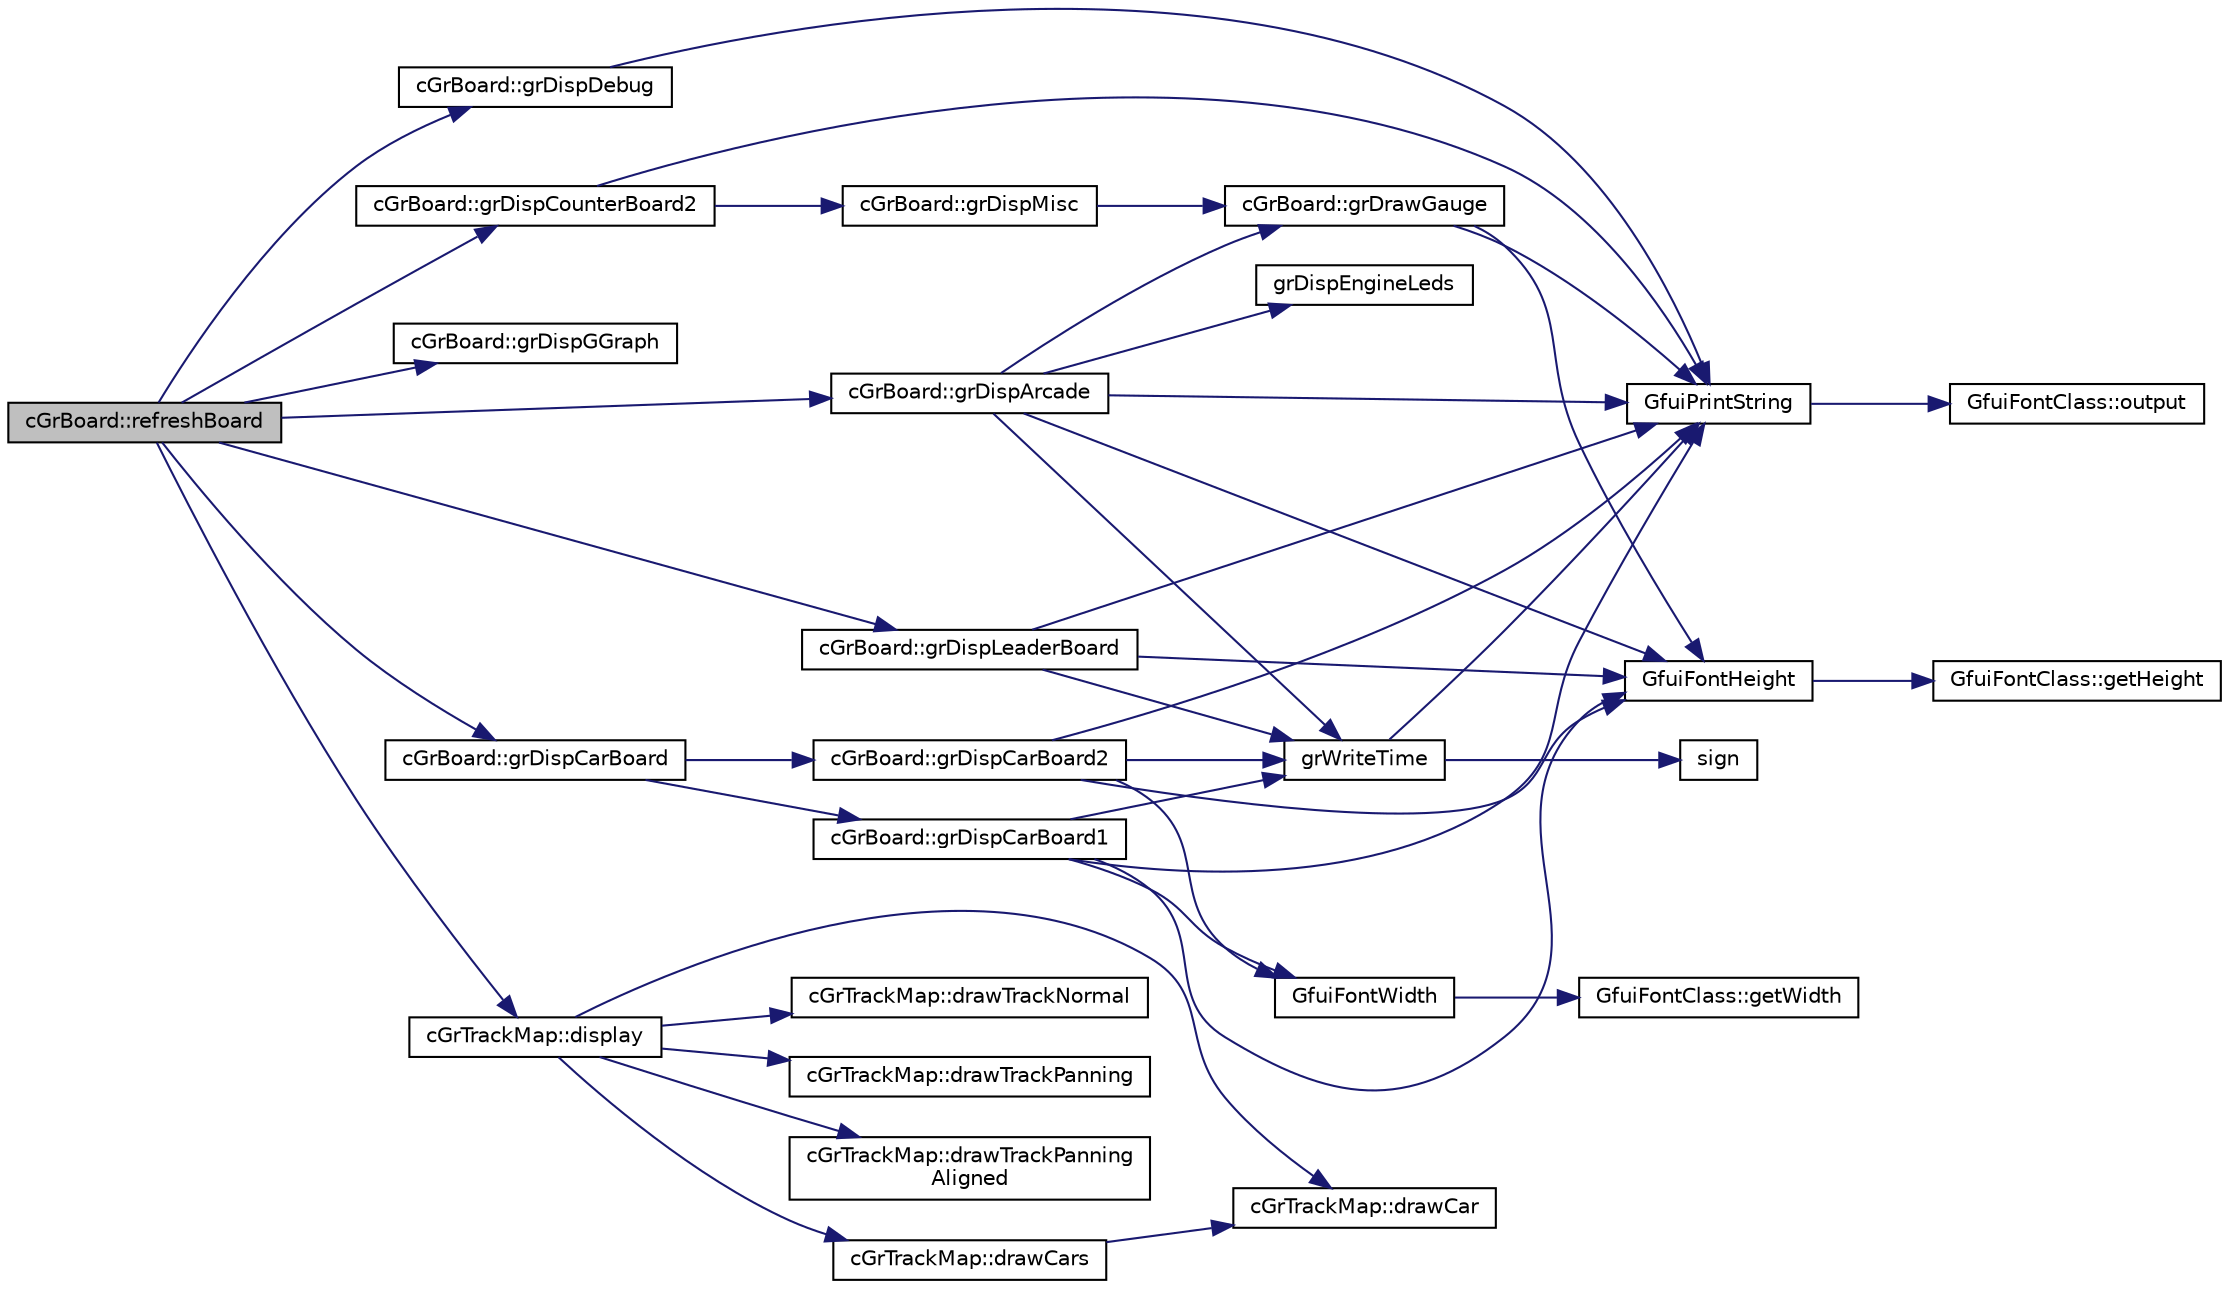 digraph "cGrBoard::refreshBoard"
{
  edge [fontname="Helvetica",fontsize="10",labelfontname="Helvetica",labelfontsize="10"];
  node [fontname="Helvetica",fontsize="10",shape=record];
  rankdir="LR";
  Node1 [label="cGrBoard::refreshBoard",height=0.2,width=0.4,color="black", fillcolor="grey75", style="filled", fontcolor="black"];
  Node1 -> Node2 [color="midnightblue",fontsize="10",style="solid",fontname="Helvetica"];
  Node2 [label="cGrBoard::grDispArcade",height=0.2,width=0.4,color="black", fillcolor="white", style="filled",URL="$classc_gr_board.html#a240146ddb66461b86b58da55c8637424"];
  Node2 -> Node3 [color="midnightblue",fontsize="10",style="solid",fontname="Helvetica"];
  Node3 [label="GfuiFontHeight",height=0.2,width=0.4,color="black", fillcolor="white", style="filled",URL="$guiobject_8cpp.html#a16c9a8131f2fa3e3ccabac1965c8666a"];
  Node3 -> Node4 [color="midnightblue",fontsize="10",style="solid",fontname="Helvetica"];
  Node4 [label="GfuiFontClass::getHeight",height=0.2,width=0.4,color="black", fillcolor="white", style="filled",URL="$class_gfui_font_class.html#af7a8622b16d9d8321fa6bcf5a23352a9"];
  Node2 -> Node5 [color="midnightblue",fontsize="10",style="solid",fontname="Helvetica"];
  Node5 [label="GfuiPrintString",height=0.2,width=0.4,color="black", fillcolor="white", style="filled",URL="$guiobject_8cpp.html#ab226e79d87e26e9dca9107ab57056d4b"];
  Node5 -> Node6 [color="midnightblue",fontsize="10",style="solid",fontname="Helvetica"];
  Node6 [label="GfuiFontClass::output",height=0.2,width=0.4,color="black", fillcolor="white", style="filled",URL="$class_gfui_font_class.html#a91ad2c90518edd347ebed44797b39b11"];
  Node2 -> Node7 [color="midnightblue",fontsize="10",style="solid",fontname="Helvetica"];
  Node7 [label="grWriteTime",height=0.2,width=0.4,color="black", fillcolor="white", style="filled",URL="$grutil_8cpp.html#a986ca3c6164c1e2cbb9f9041aba7afd0"];
  Node7 -> Node8 [color="midnightblue",fontsize="10",style="solid",fontname="Helvetica"];
  Node8 [label="sign",height=0.2,width=0.4,color="black", fillcolor="white", style="filled",URL="$_math_functions_8h.html#a96c13b7e2b0a7c169ee21ca9d5597a2d"];
  Node7 -> Node5 [color="midnightblue",fontsize="10",style="solid",fontname="Helvetica"];
  Node2 -> Node9 [color="midnightblue",fontsize="10",style="solid",fontname="Helvetica"];
  Node9 [label="cGrBoard::grDrawGauge",height=0.2,width=0.4,color="black", fillcolor="white", style="filled",URL="$classc_gr_board.html#a803c33e9dbfb6d232c2cbaae023456ce"];
  Node9 -> Node5 [color="midnightblue",fontsize="10",style="solid",fontname="Helvetica"];
  Node9 -> Node3 [color="midnightblue",fontsize="10",style="solid",fontname="Helvetica"];
  Node2 -> Node10 [color="midnightblue",fontsize="10",style="solid",fontname="Helvetica"];
  Node10 [label="grDispEngineLeds",height=0.2,width=0.4,color="black", fillcolor="white", style="filled",URL="$grboard_8cpp.html#abc2e5c338a277991a1ff68f2601ea86d"];
  Node1 -> Node11 [color="midnightblue",fontsize="10",style="solid",fontname="Helvetica"];
  Node11 [label="cGrBoard::grDispDebug",height=0.2,width=0.4,color="black", fillcolor="white", style="filled",URL="$classc_gr_board.html#a3fcd894523607998022f611da0009dfa"];
  Node11 -> Node5 [color="midnightblue",fontsize="10",style="solid",fontname="Helvetica"];
  Node1 -> Node12 [color="midnightblue",fontsize="10",style="solid",fontname="Helvetica"];
  Node12 [label="cGrBoard::grDispGGraph",height=0.2,width=0.4,color="black", fillcolor="white", style="filled",URL="$classc_gr_board.html#a0cba8bd471db387403a00aca663cb10f"];
  Node1 -> Node13 [color="midnightblue",fontsize="10",style="solid",fontname="Helvetica"];
  Node13 [label="cGrBoard::grDispCarBoard",height=0.2,width=0.4,color="black", fillcolor="white", style="filled",URL="$classc_gr_board.html#acb552d9bf35044eb9b8a5b2c0cc1b26b"];
  Node13 -> Node14 [color="midnightblue",fontsize="10",style="solid",fontname="Helvetica"];
  Node14 [label="cGrBoard::grDispCarBoard1",height=0.2,width=0.4,color="black", fillcolor="white", style="filled",URL="$classc_gr_board.html#aa84a6fa6cb24731ad2f8b092bb9b9fe2"];
  Node14 -> Node3 [color="midnightblue",fontsize="10",style="solid",fontname="Helvetica"];
  Node14 -> Node15 [color="midnightblue",fontsize="10",style="solid",fontname="Helvetica"];
  Node15 [label="GfuiFontWidth",height=0.2,width=0.4,color="black", fillcolor="white", style="filled",URL="$guiobject_8cpp.html#a2ed095a2e38690deeb352913bac1024f"];
  Node15 -> Node16 [color="midnightblue",fontsize="10",style="solid",fontname="Helvetica"];
  Node16 [label="GfuiFontClass::getWidth",height=0.2,width=0.4,color="black", fillcolor="white", style="filled",URL="$class_gfui_font_class.html#a96fb79e144b166ac018613a77795b7d0"];
  Node14 -> Node5 [color="midnightblue",fontsize="10",style="solid",fontname="Helvetica"];
  Node14 -> Node7 [color="midnightblue",fontsize="10",style="solid",fontname="Helvetica"];
  Node13 -> Node17 [color="midnightblue",fontsize="10",style="solid",fontname="Helvetica"];
  Node17 [label="cGrBoard::grDispCarBoard2",height=0.2,width=0.4,color="black", fillcolor="white", style="filled",URL="$classc_gr_board.html#a6b08192e4b9bbc1225c2fac6dd21f35b"];
  Node17 -> Node3 [color="midnightblue",fontsize="10",style="solid",fontname="Helvetica"];
  Node17 -> Node15 [color="midnightblue",fontsize="10",style="solid",fontname="Helvetica"];
  Node17 -> Node5 [color="midnightblue",fontsize="10",style="solid",fontname="Helvetica"];
  Node17 -> Node7 [color="midnightblue",fontsize="10",style="solid",fontname="Helvetica"];
  Node1 -> Node18 [color="midnightblue",fontsize="10",style="solid",fontname="Helvetica"];
  Node18 [label="cGrBoard::grDispLeaderBoard",height=0.2,width=0.4,color="black", fillcolor="white", style="filled",URL="$classc_gr_board.html#ad9a84a37361caf8b297841f2984121f8"];
  Node18 -> Node3 [color="midnightblue",fontsize="10",style="solid",fontname="Helvetica"];
  Node18 -> Node5 [color="midnightblue",fontsize="10",style="solid",fontname="Helvetica"];
  Node18 -> Node7 [color="midnightblue",fontsize="10",style="solid",fontname="Helvetica"];
  Node1 -> Node19 [color="midnightblue",fontsize="10",style="solid",fontname="Helvetica"];
  Node19 [label="cGrBoard::grDispCounterBoard2",height=0.2,width=0.4,color="black", fillcolor="white", style="filled",URL="$classc_gr_board.html#ad038ef26c82631567d93423aeb4e6a42"];
  Node19 -> Node5 [color="midnightblue",fontsize="10",style="solid",fontname="Helvetica"];
  Node19 -> Node20 [color="midnightblue",fontsize="10",style="solid",fontname="Helvetica"];
  Node20 [label="cGrBoard::grDispMisc",height=0.2,width=0.4,color="black", fillcolor="white", style="filled",URL="$classc_gr_board.html#a787a7fa1465791782a32a1410215bad4"];
  Node20 -> Node9 [color="midnightblue",fontsize="10",style="solid",fontname="Helvetica"];
  Node1 -> Node21 [color="midnightblue",fontsize="10",style="solid",fontname="Helvetica"];
  Node21 [label="cGrTrackMap::display",height=0.2,width=0.4,color="black", fillcolor="white", style="filled",URL="$classc_gr_track_map.html#a81f98636b531fe06e45f0bd27d7344ad"];
  Node21 -> Node22 [color="midnightblue",fontsize="10",style="solid",fontname="Helvetica"];
  Node22 [label="cGrTrackMap::drawTrackNormal",height=0.2,width=0.4,color="black", fillcolor="white", style="filled",URL="$classc_gr_track_map.html#a9635dd8a1172d1df238382c0acac7d3d"];
  Node21 -> Node23 [color="midnightblue",fontsize="10",style="solid",fontname="Helvetica"];
  Node23 [label="cGrTrackMap::drawTrackPanning",height=0.2,width=0.4,color="black", fillcolor="white", style="filled",URL="$classc_gr_track_map.html#a40c1d5b705f45260ca925dbfa651d36f"];
  Node21 -> Node24 [color="midnightblue",fontsize="10",style="solid",fontname="Helvetica"];
  Node24 [label="cGrTrackMap::drawTrackPanning\lAligned",height=0.2,width=0.4,color="black", fillcolor="white", style="filled",URL="$classc_gr_track_map.html#ae5c09f90a69caabbbac40e41af218abb"];
  Node21 -> Node25 [color="midnightblue",fontsize="10",style="solid",fontname="Helvetica"];
  Node25 [label="cGrTrackMap::drawCars",height=0.2,width=0.4,color="black", fillcolor="white", style="filled",URL="$classc_gr_track_map.html#aa35914a2320a8e7d7b4896e654a30cce"];
  Node25 -> Node26 [color="midnightblue",fontsize="10",style="solid",fontname="Helvetica"];
  Node26 [label="cGrTrackMap::drawCar",height=0.2,width=0.4,color="black", fillcolor="white", style="filled",URL="$classc_gr_track_map.html#abadba2fbe343a188a0d0904870ebac88"];
  Node21 -> Node26 [color="midnightblue",fontsize="10",style="solid",fontname="Helvetica"];
}
